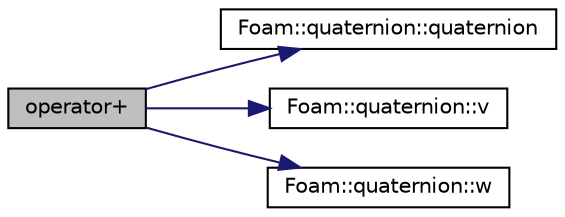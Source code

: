 digraph "operator+"
{
  bgcolor="transparent";
  edge [fontname="Helvetica",fontsize="10",labelfontname="Helvetica",labelfontsize="10"];
  node [fontname="Helvetica",fontsize="10",shape=record];
  rankdir="LR";
  Node135306 [label="operator+",height=0.2,width=0.4,color="black", fillcolor="grey75", style="filled", fontcolor="black"];
  Node135306 -> Node135307 [color="midnightblue",fontsize="10",style="solid",fontname="Helvetica"];
  Node135307 [label="Foam::quaternion::quaternion",height=0.2,width=0.4,color="black",URL="$a29337.html#a13b30ba6a22a61f425cc22baf51e8e34",tooltip="Construct null. "];
  Node135306 -> Node135308 [color="midnightblue",fontsize="10",style="solid",fontname="Helvetica"];
  Node135308 [label="Foam::quaternion::v",height=0.2,width=0.4,color="black",URL="$a29337.html#a0b28d9569e4deded6b9ae485461d0b04",tooltip="Vector part of the quaternion ( = axis of rotation) "];
  Node135306 -> Node135309 [color="midnightblue",fontsize="10",style="solid",fontname="Helvetica"];
  Node135309 [label="Foam::quaternion::w",height=0.2,width=0.4,color="black",URL="$a29337.html#a65b3f9bfe6acd8b71cefd575fab0d05c",tooltip="Scalar part of the quaternion ( = cos(theta/2) for rotation) "];
}
